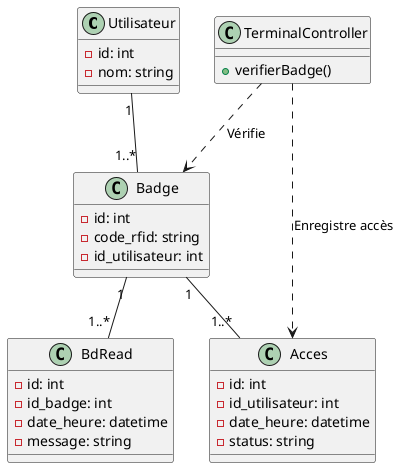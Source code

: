 @startuml diagrammeDeClasse
class Utilisateur {
  - id: int
  - nom: string
}

class Badge {
  - id: int
  - code_rfid: string
  - id_utilisateur: int
}

class Acces {
  - id: int
  - id_utilisateur: int
  - date_heure: datetime
  - status: string
}

class BdRead {
  - id: int
  - id_badge: int
  - date_heure: datetime
  - message: string
}

class TerminalController {
  + verifierBadge()
}

Utilisateur "1" -- "1..*" Badge
Badge "1" -- "1..*" Acces
Badge "1" -- "1..*" BdRead
TerminalController ..> Badge : Vérifie
TerminalController ..> Acces : Enregistre accès
@enduml
